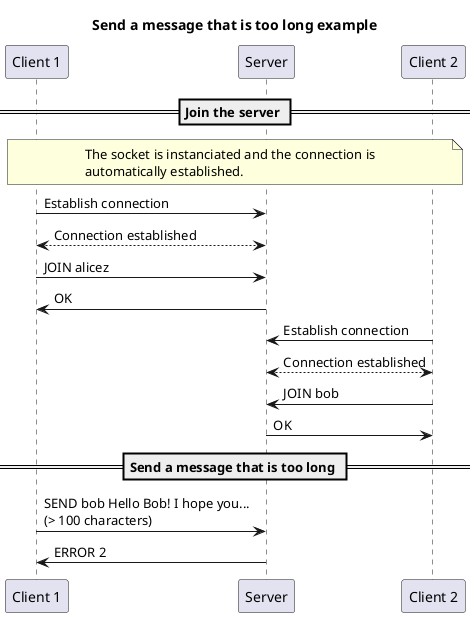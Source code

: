 @startuml send-a-message-that-is-too-long-example

title "Send a message that is too long example"

participant "Client 1" as c1
participant "Server" as s
participant "Client 2" as c2

== Join the server ==

note over c1, c2
The socket is instanciated and the connection is
automatically established.
end note

c1->s : Establish connection
c1<-->s : Connection established

c1->s: JOIN alicez
s->c1: OK

c2->s : Establish connection
c2<-->s : Connection established

c2->s: JOIN bob
s->c2: OK

== Send a message that is too long ==

c1->s: SEND bob Hello Bob! I hope you...\n(> 100 characters)
s->c1: ERROR 2
@enduml
